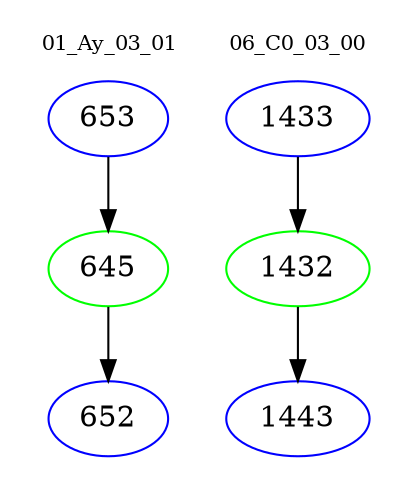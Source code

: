 digraph{
subgraph cluster_0 {
color = white
label = "01_Ay_03_01";
fontsize=10;
T0_653 [label="653", color="blue"]
T0_653 -> T0_645 [color="black"]
T0_645 [label="645", color="green"]
T0_645 -> T0_652 [color="black"]
T0_652 [label="652", color="blue"]
}
subgraph cluster_1 {
color = white
label = "06_C0_03_00";
fontsize=10;
T1_1433 [label="1433", color="blue"]
T1_1433 -> T1_1432 [color="black"]
T1_1432 [label="1432", color="green"]
T1_1432 -> T1_1443 [color="black"]
T1_1443 [label="1443", color="blue"]
}
}
